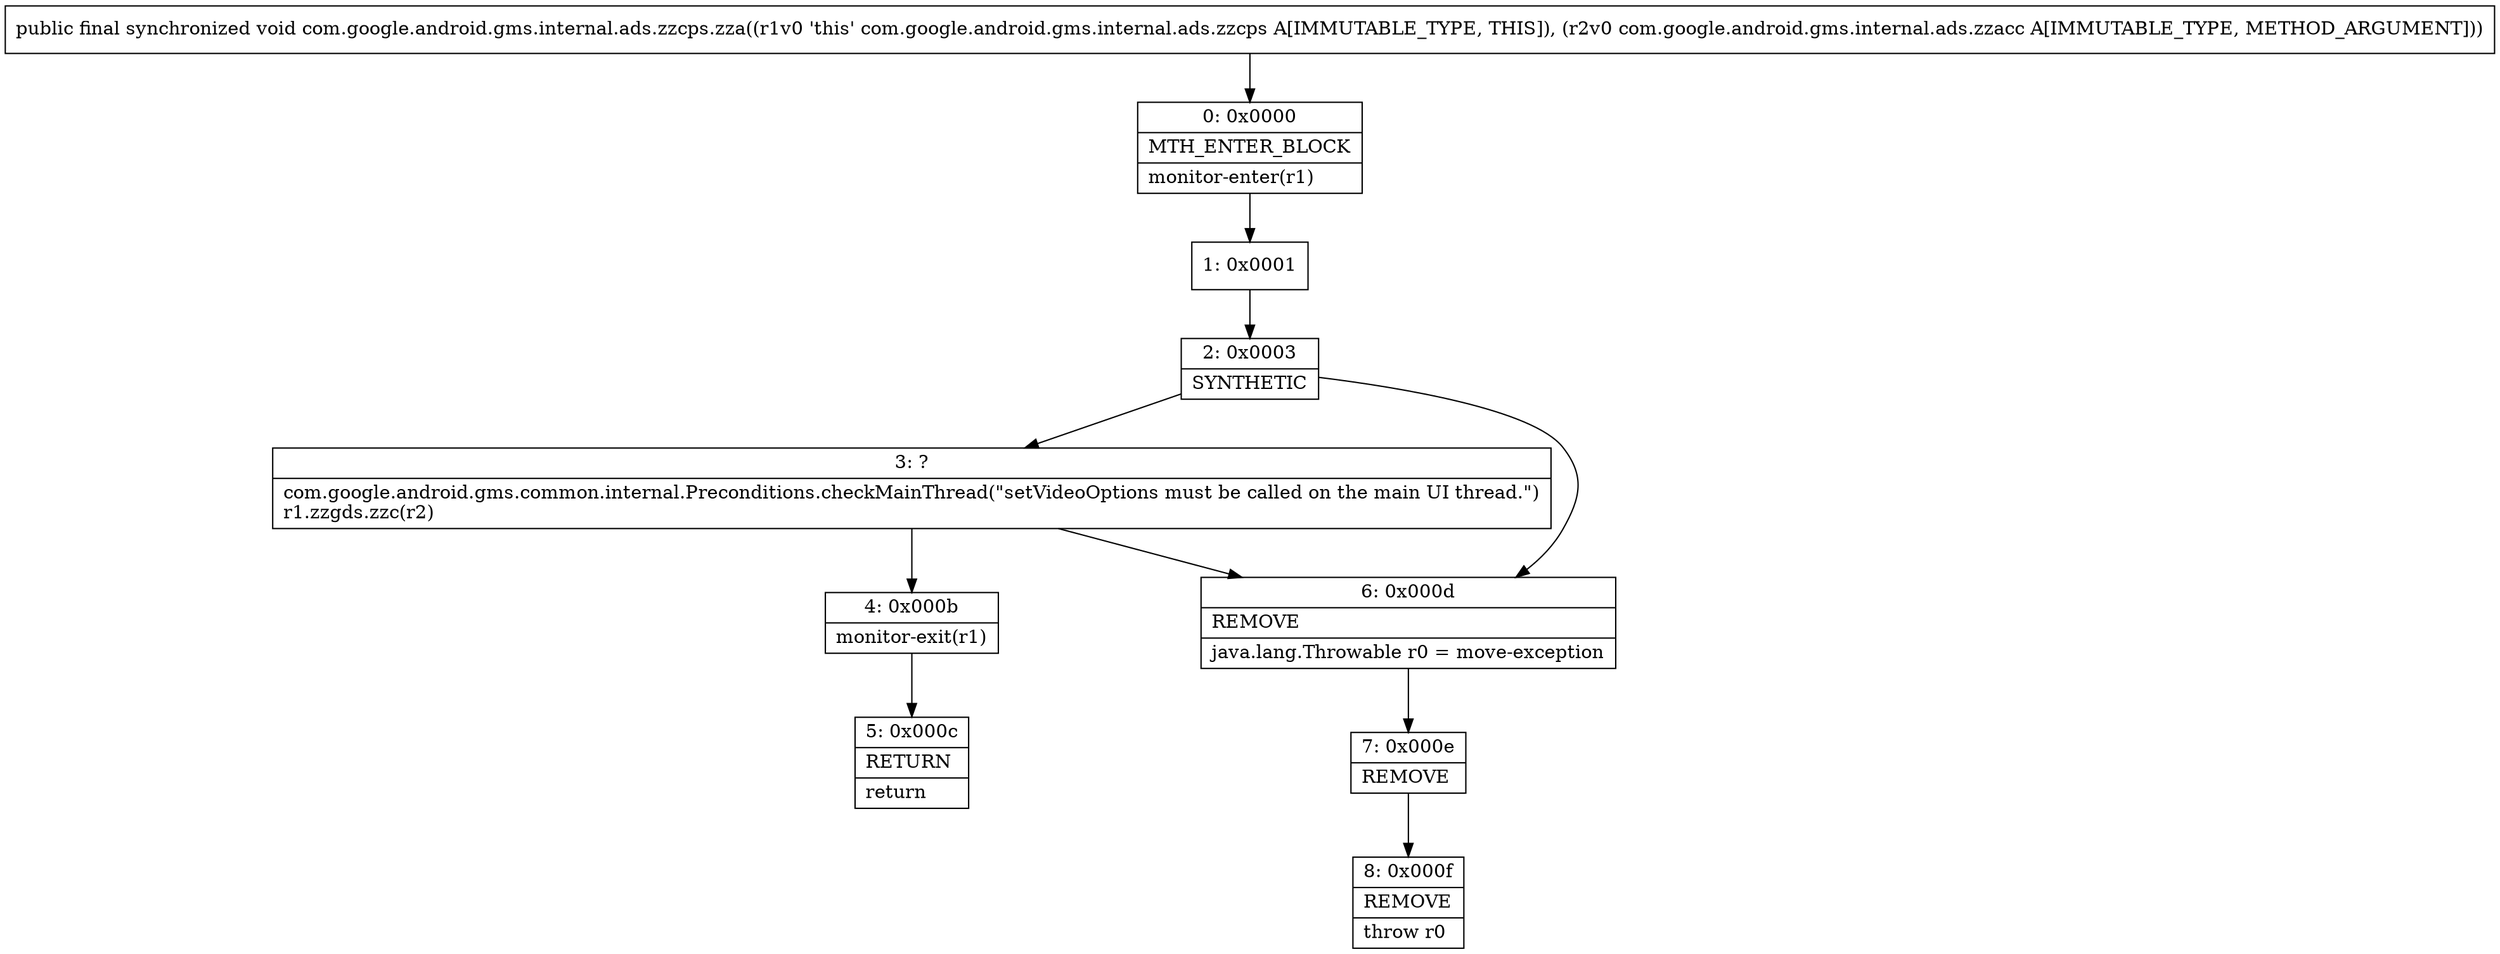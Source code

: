 digraph "CFG forcom.google.android.gms.internal.ads.zzcps.zza(Lcom\/google\/android\/gms\/internal\/ads\/zzacc;)V" {
Node_0 [shape=record,label="{0\:\ 0x0000|MTH_ENTER_BLOCK\l|monitor\-enter(r1)\l}"];
Node_1 [shape=record,label="{1\:\ 0x0001}"];
Node_2 [shape=record,label="{2\:\ 0x0003|SYNTHETIC\l}"];
Node_3 [shape=record,label="{3\:\ ?|com.google.android.gms.common.internal.Preconditions.checkMainThread(\"setVideoOptions must be called on the main UI thread.\")\lr1.zzgds.zzc(r2)\l}"];
Node_4 [shape=record,label="{4\:\ 0x000b|monitor\-exit(r1)\l}"];
Node_5 [shape=record,label="{5\:\ 0x000c|RETURN\l|return\l}"];
Node_6 [shape=record,label="{6\:\ 0x000d|REMOVE\l|java.lang.Throwable r0 = move\-exception\l}"];
Node_7 [shape=record,label="{7\:\ 0x000e|REMOVE\l}"];
Node_8 [shape=record,label="{8\:\ 0x000f|REMOVE\l|throw r0\l}"];
MethodNode[shape=record,label="{public final synchronized void com.google.android.gms.internal.ads.zzcps.zza((r1v0 'this' com.google.android.gms.internal.ads.zzcps A[IMMUTABLE_TYPE, THIS]), (r2v0 com.google.android.gms.internal.ads.zzacc A[IMMUTABLE_TYPE, METHOD_ARGUMENT])) }"];
MethodNode -> Node_0;
Node_0 -> Node_1;
Node_1 -> Node_2;
Node_2 -> Node_3;
Node_2 -> Node_6;
Node_3 -> Node_4;
Node_3 -> Node_6;
Node_4 -> Node_5;
Node_6 -> Node_7;
Node_7 -> Node_8;
}

